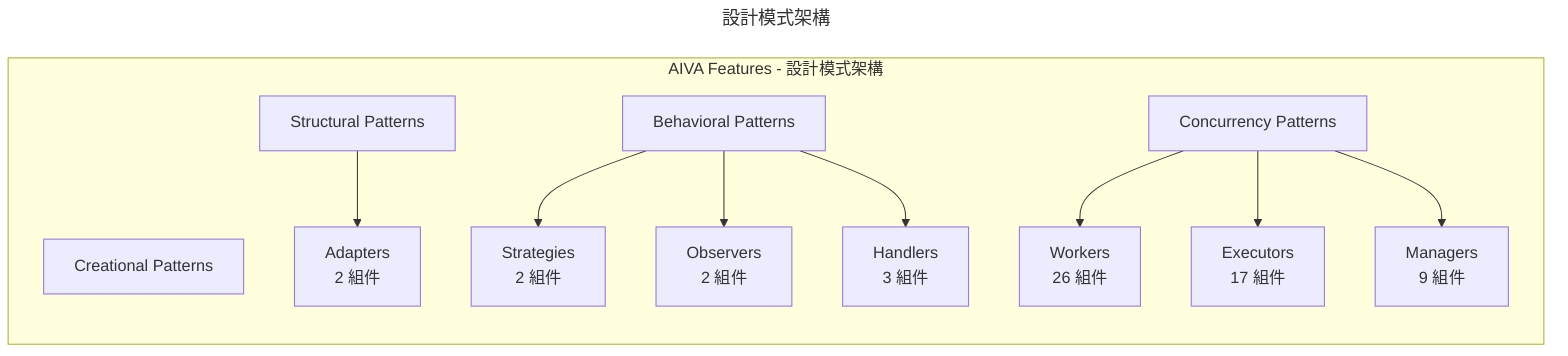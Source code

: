 ---
title: 設計模式架構
---
flowchart TD
    subgraph "AIVA Features - 設計模式架構"
        direction TB
        PT1["Creational Patterns"]
        PT2["Structural Patterns"]
        R3["Adapters<br/>2 組件"]
        PT4["Behavioral Patterns"]
        R5["Strategies<br/>2 組件"]
        R6["Observers<br/>2 組件"]
        R7["Handlers<br/>3 組件"]
        PT8["Concurrency Patterns"]
        R9["Workers<br/>26 組件"]
        R10["Executors<br/>17 組件"]
        R11["Managers<br/>9 組件"]
        PT2 --> R3
        PT4 --> R5
        PT4 --> R6
        PT4 --> R7
        PT8 --> R9
        PT8 --> R10
        PT8 --> R11

    end

    classDef stackStyle fill:#e1f5fe,stroke:#01579b,stroke-width:2px
    classDef clusterStyle fill:#f3e5f5,stroke:#4a148c,stroke-width:2px  
    classDef componentStyle fill:#e8f5e8,stroke:#1b5e20,stroke-width:2px
    classDef languageStyle fill:#fff3e0,stroke:#e65100,stroke-width:2px